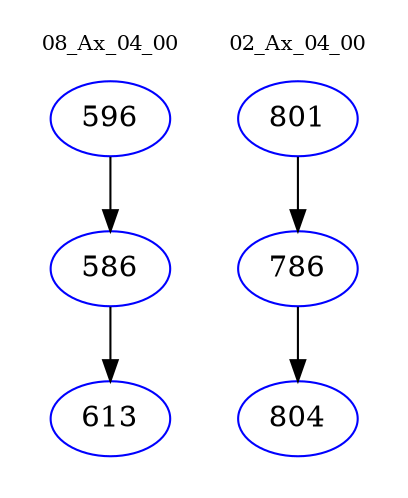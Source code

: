 digraph{
subgraph cluster_0 {
color = white
label = "08_Ax_04_00";
fontsize=10;
T0_596 [label="596", color="blue"]
T0_596 -> T0_586 [color="black"]
T0_586 [label="586", color="blue"]
T0_586 -> T0_613 [color="black"]
T0_613 [label="613", color="blue"]
}
subgraph cluster_1 {
color = white
label = "02_Ax_04_00";
fontsize=10;
T1_801 [label="801", color="blue"]
T1_801 -> T1_786 [color="black"]
T1_786 [label="786", color="blue"]
T1_786 -> T1_804 [color="black"]
T1_804 [label="804", color="blue"]
}
}
